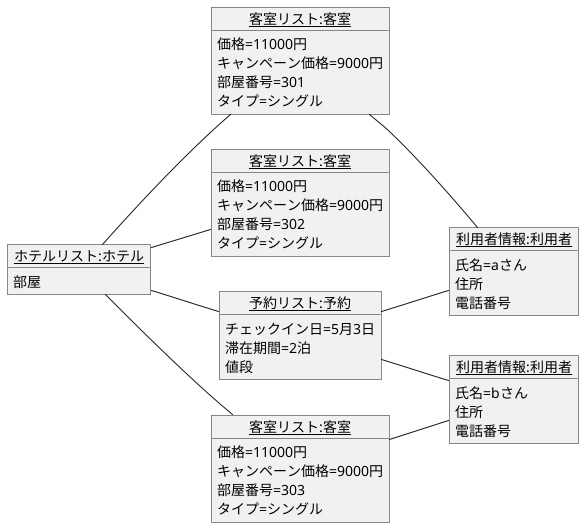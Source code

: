 @startuml ホテル宿泊予約
    left to right direction
    object "<u>ホテルリスト:ホテル</u>" as hotel{
        部屋
    }
    object "<u>客室リスト:客室</u>" as room1{
       価格=11000円
        キャンペーン価格=9000円
        部屋番号=301
        タイプ=シングル
    }
    object "<u>客室リスト:客室</u>" as room2{
         価格=11000円
        キャンペーン価格=9000円
        部屋番号=302
        タイプ=シングル
    }
    object "<u>客室リスト:客室</u>" as room3{
         価格=11000円
        キャンペーン価格=9000円
        部屋番号=303
        タイプ=シングル
    }
    object "<u>予約リスト:予約" as reservation{
        チェックイン日=5月3日
        滞在期間=2泊
        値段
    }
    object "<u>利用者情報:利用者</u>" as user1{
        氏名=aさん
        住所
        電話番号
    }
    object "<u>利用者情報:利用者</u>" as user2{
        氏名=bさん
        住所
        電話番号
    }
    hotel -- room1
    hotel -- room2
    hotel -- room3
    hotel -- reservation
    reservation -- user1
    reservation -- user2
    room1 -- user1
    room3 -- user2
@enduml